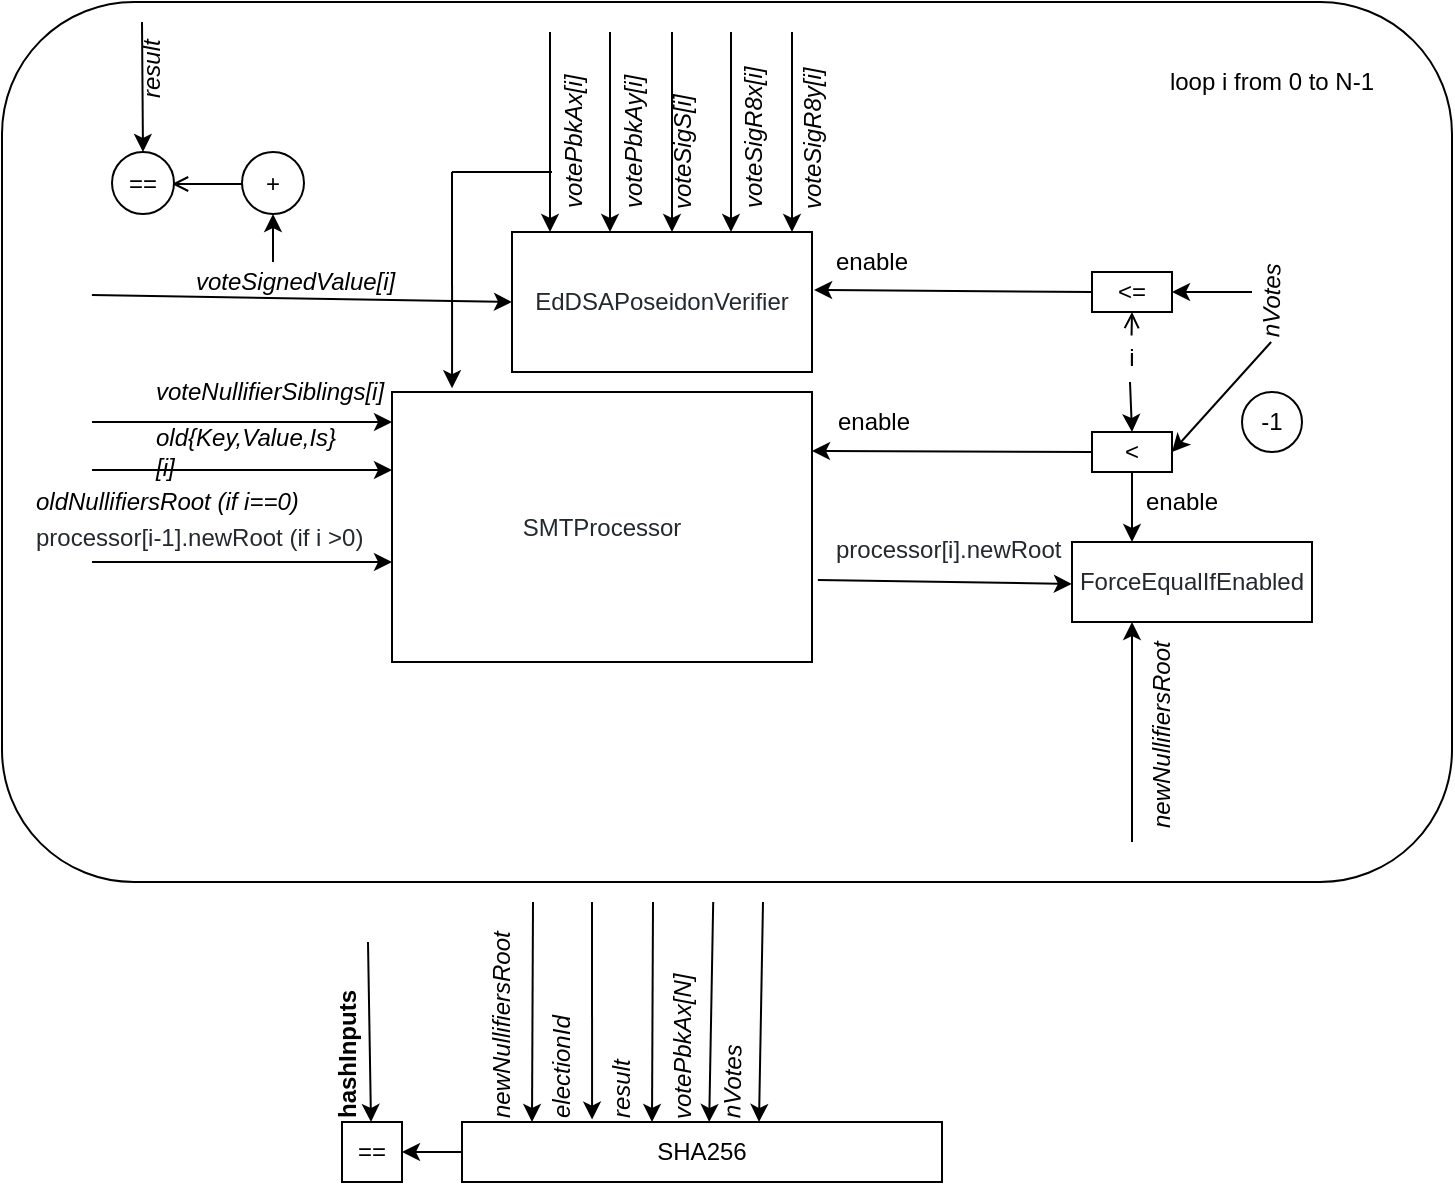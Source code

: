 <mxfile version="15.2.9" type="github">
  <diagram id="CK7ALASXDDAQCwfRXmt8" name="Page-1">
    <mxGraphModel dx="1113" dy="765" grid="1" gridSize="10" guides="1" tooltips="1" connect="1" arrows="1" fold="1" page="1" pageScale="1" pageWidth="827" pageHeight="1169" math="0" shadow="0">
      <root>
        <mxCell id="0" />
        <mxCell id="1" parent="0" />
        <mxCell id="m4OsIsf-5nUJZ5n1nKZZ-86" value="" style="rounded=1;whiteSpace=wrap;html=1;align=center;" vertex="1" parent="1">
          <mxGeometry x="85" y="50" width="725" height="440" as="geometry" />
        </mxCell>
        <mxCell id="m4OsIsf-5nUJZ5n1nKZZ-1" value="SHA256" style="rounded=0;whiteSpace=wrap;html=1;" vertex="1" parent="1">
          <mxGeometry x="315" y="610" width="240" height="30" as="geometry" />
        </mxCell>
        <mxCell id="m4OsIsf-5nUJZ5n1nKZZ-2" value="" style="endArrow=classic;html=1;exitX=1;exitY=1;exitDx=0;exitDy=0;" edge="1" parent="1" source="m4OsIsf-5nUJZ5n1nKZZ-13">
          <mxGeometry width="50" height="50" relative="1" as="geometry">
            <mxPoint x="269.5" y="510" as="sourcePoint" />
            <mxPoint x="269.5" y="610" as="targetPoint" />
          </mxGeometry>
        </mxCell>
        <mxCell id="m4OsIsf-5nUJZ5n1nKZZ-7" value="newNullifiersRoot" style="text;html=1;strokeColor=none;fillColor=none;align=left;verticalAlign=middle;whiteSpace=wrap;rounded=0;rotation=-90;fontStyle=2" vertex="1" parent="1">
          <mxGeometry x="280" y="545" width="110" height="20" as="geometry" />
        </mxCell>
        <mxCell id="m4OsIsf-5nUJZ5n1nKZZ-8" value="electionId" style="text;html=1;strokeColor=none;fillColor=none;align=left;verticalAlign=middle;whiteSpace=wrap;rounded=0;rotation=-90;fontStyle=2" vertex="1" parent="1">
          <mxGeometry x="330" y="565" width="70" height="20" as="geometry" />
        </mxCell>
        <mxCell id="m4OsIsf-5nUJZ5n1nKZZ-10" value="result" style="text;html=1;strokeColor=none;fillColor=none;align=left;verticalAlign=middle;whiteSpace=wrap;rounded=0;rotation=-90;fontStyle=2" vertex="1" parent="1">
          <mxGeometry x="355" y="560" width="80" height="20" as="geometry" />
        </mxCell>
        <mxCell id="m4OsIsf-5nUJZ5n1nKZZ-11" value="nVotes" style="text;html=1;strokeColor=none;fillColor=none;align=left;verticalAlign=middle;whiteSpace=wrap;rounded=0;rotation=-89;fontStyle=2" vertex="1" parent="1">
          <mxGeometry x="425.5" y="575" width="50" height="20" as="geometry" />
        </mxCell>
        <mxCell id="m4OsIsf-5nUJZ5n1nKZZ-12" value="votePbkAx[N]" style="text;html=1;strokeColor=none;fillColor=none;align=left;verticalAlign=middle;whiteSpace=wrap;rounded=0;rotation=-90;fontStyle=2" vertex="1" parent="1">
          <mxGeometry x="384.5" y="560" width="81" height="20" as="geometry" />
        </mxCell>
        <mxCell id="m4OsIsf-5nUJZ5n1nKZZ-13" value="hashInputs" style="text;html=1;strokeColor=none;fillColor=none;align=left;verticalAlign=middle;whiteSpace=wrap;rounded=0;rotation=-90;fontStyle=1" vertex="1" parent="1">
          <mxGeometry x="213" y="555" width="90" height="20" as="geometry" />
        </mxCell>
        <mxCell id="m4OsIsf-5nUJZ5n1nKZZ-15" value="==" style="rounded=0;whiteSpace=wrap;html=1;" vertex="1" parent="1">
          <mxGeometry x="255" y="610" width="30" height="30" as="geometry" />
        </mxCell>
        <mxCell id="m4OsIsf-5nUJZ5n1nKZZ-16" value="" style="endArrow=classic;html=1;entryX=0.25;entryY=1;entryDx=0;entryDy=0;" edge="1" parent="1" target="m4OsIsf-5nUJZ5n1nKZZ-73">
          <mxGeometry width="50" height="50" relative="1" as="geometry">
            <mxPoint x="650" y="470" as="sourcePoint" />
            <mxPoint x="340" y="570" as="targetPoint" />
          </mxGeometry>
        </mxCell>
        <mxCell id="m4OsIsf-5nUJZ5n1nKZZ-18" value="" style="endArrow=classic;html=1;exitX=1;exitY=1;exitDx=0;exitDy=0;" edge="1" parent="1">
          <mxGeometry width="50" height="50" relative="1" as="geometry">
            <mxPoint x="350.5" y="500" as="sourcePoint" />
            <mxPoint x="350" y="610" as="targetPoint" />
          </mxGeometry>
        </mxCell>
        <mxCell id="m4OsIsf-5nUJZ5n1nKZZ-21" value="" style="endArrow=classic;html=1;entryX=0.271;entryY=-0.04;entryDx=0;entryDy=0;entryPerimeter=0;" edge="1" parent="1" target="m4OsIsf-5nUJZ5n1nKZZ-1">
          <mxGeometry width="50" height="50" relative="1" as="geometry">
            <mxPoint x="380" y="500" as="sourcePoint" />
            <mxPoint x="370.25" y="610" as="targetPoint" />
          </mxGeometry>
        </mxCell>
        <mxCell id="m4OsIsf-5nUJZ5n1nKZZ-23" value="" style="endArrow=classic;html=1;exitX=1;exitY=1;exitDx=0;exitDy=0;" edge="1" parent="1">
          <mxGeometry width="50" height="50" relative="1" as="geometry">
            <mxPoint x="410.5" y="500" as="sourcePoint" />
            <mxPoint x="410" y="610" as="targetPoint" />
          </mxGeometry>
        </mxCell>
        <mxCell id="m4OsIsf-5nUJZ5n1nKZZ-24" value="" style="endArrow=classic;html=1;exitX=0;exitY=0.5;exitDx=0;exitDy=0;entryX=1;entryY=0.5;entryDx=0;entryDy=0;" edge="1" parent="1" source="m4OsIsf-5nUJZ5n1nKZZ-1" target="m4OsIsf-5nUJZ5n1nKZZ-15">
          <mxGeometry width="50" height="50" relative="1" as="geometry">
            <mxPoint x="424.5" y="510" as="sourcePoint" />
            <mxPoint x="424" y="620" as="targetPoint" />
          </mxGeometry>
        </mxCell>
        <mxCell id="m4OsIsf-5nUJZ5n1nKZZ-28" value="&amp;lt;=" style="rounded=0;whiteSpace=wrap;html=1;align=center;" vertex="1" parent="1">
          <mxGeometry x="630" y="185" width="40" height="20" as="geometry" />
        </mxCell>
        <mxCell id="m4OsIsf-5nUJZ5n1nKZZ-31" value="&amp;lt;" style="rounded=0;whiteSpace=wrap;html=1;align=center;" vertex="1" parent="1">
          <mxGeometry x="630" y="265" width="40" height="20" as="geometry" />
        </mxCell>
        <mxCell id="m4OsIsf-5nUJZ5n1nKZZ-34" value="" style="endArrow=classic;html=1;exitX=0;exitY=0.5;exitDx=0;exitDy=0;" edge="1" parent="1" source="m4OsIsf-5nUJZ5n1nKZZ-31">
          <mxGeometry width="50" height="50" relative="1" as="geometry">
            <mxPoint x="610" y="275" as="sourcePoint" />
            <mxPoint x="490" y="274.5" as="targetPoint" />
          </mxGeometry>
        </mxCell>
        <mxCell id="m4OsIsf-5nUJZ5n1nKZZ-35" value="&lt;span style=&quot;color: rgb(36 , 41 , 47) ; font-family: , , &amp;quot;sf mono&amp;quot; , &amp;quot;menlo&amp;quot; , &amp;quot;consolas&amp;quot; , &amp;quot;liberation mono&amp;quot; , monospace ; background-color: rgb(255 , 255 , 255)&quot;&gt;EdDSAPoseidonVerifier&lt;/span&gt;" style="rounded=0;whiteSpace=wrap;html=1;align=center;" vertex="1" parent="1">
          <mxGeometry x="340" y="165" width="150" height="70" as="geometry" />
        </mxCell>
        <mxCell id="m4OsIsf-5nUJZ5n1nKZZ-36" value="" style="endArrow=classic;html=1;entryX=1.007;entryY=0.414;entryDx=0;entryDy=0;exitX=0;exitY=0.5;exitDx=0;exitDy=0;entryPerimeter=0;" edge="1" parent="1" source="m4OsIsf-5nUJZ5n1nKZZ-28" target="m4OsIsf-5nUJZ5n1nKZZ-35">
          <mxGeometry width="50" height="50" relative="1" as="geometry">
            <mxPoint x="560" y="355" as="sourcePoint" />
            <mxPoint x="610" y="305" as="targetPoint" />
          </mxGeometry>
        </mxCell>
        <mxCell id="m4OsIsf-5nUJZ5n1nKZZ-37" value="" style="endArrow=classic;html=1;entryX=0;entryY=0.5;entryDx=0;entryDy=0;exitX=0.062;exitY=0.333;exitDx=0;exitDy=0;exitPerimeter=0;" edge="1" parent="1" source="m4OsIsf-5nUJZ5n1nKZZ-86" target="m4OsIsf-5nUJZ5n1nKZZ-35">
          <mxGeometry width="50" height="50" relative="1" as="geometry">
            <mxPoint x="190" y="200" as="sourcePoint" />
            <mxPoint x="250" y="165" as="targetPoint" />
          </mxGeometry>
        </mxCell>
        <mxCell id="m4OsIsf-5nUJZ5n1nKZZ-38" value="votePbkAx[i]" style="text;html=1;strokeColor=none;fillColor=none;align=left;verticalAlign=middle;whiteSpace=wrap;rounded=0;rotation=-90;fontStyle=2" vertex="1" parent="1">
          <mxGeometry x="330" y="105" width="81" height="20" as="geometry" />
        </mxCell>
        <mxCell id="m4OsIsf-5nUJZ5n1nKZZ-39" value="votePbkAy[i]" style="text;html=1;strokeColor=none;fillColor=none;align=left;verticalAlign=middle;whiteSpace=wrap;rounded=0;rotation=-90;fontStyle=2" vertex="1" parent="1">
          <mxGeometry x="360" y="105" width="81" height="20" as="geometry" />
        </mxCell>
        <mxCell id="m4OsIsf-5nUJZ5n1nKZZ-41" value="" style="endArrow=classic;html=1;" edge="1" parent="1">
          <mxGeometry width="50" height="50" relative="1" as="geometry">
            <mxPoint x="359" y="65" as="sourcePoint" />
            <mxPoint x="359" y="165" as="targetPoint" />
          </mxGeometry>
        </mxCell>
        <mxCell id="m4OsIsf-5nUJZ5n1nKZZ-42" value="" style="endArrow=classic;html=1;" edge="1" parent="1">
          <mxGeometry width="50" height="50" relative="1" as="geometry">
            <mxPoint x="389" y="65" as="sourcePoint" />
            <mxPoint x="389" y="165" as="targetPoint" />
          </mxGeometry>
        </mxCell>
        <mxCell id="m4OsIsf-5nUJZ5n1nKZZ-43" value="" style="endArrow=classic;html=1;" edge="1" parent="1">
          <mxGeometry width="50" height="50" relative="1" as="geometry">
            <mxPoint x="420" y="65" as="sourcePoint" />
            <mxPoint x="420" y="165" as="targetPoint" />
          </mxGeometry>
        </mxCell>
        <mxCell id="m4OsIsf-5nUJZ5n1nKZZ-44" value="" style="endArrow=classic;html=1;" edge="1" parent="1">
          <mxGeometry width="50" height="50" relative="1" as="geometry">
            <mxPoint x="449.5" y="65" as="sourcePoint" />
            <mxPoint x="449.5" y="165" as="targetPoint" />
          </mxGeometry>
        </mxCell>
        <mxCell id="m4OsIsf-5nUJZ5n1nKZZ-45" value="" style="endArrow=classic;html=1;" edge="1" parent="1">
          <mxGeometry width="50" height="50" relative="1" as="geometry">
            <mxPoint x="480" y="65" as="sourcePoint" />
            <mxPoint x="480" y="165" as="targetPoint" />
          </mxGeometry>
        </mxCell>
        <mxCell id="m4OsIsf-5nUJZ5n1nKZZ-46" value="voteSigS[i]" style="text;html=1;strokeColor=none;fillColor=none;align=left;verticalAlign=middle;whiteSpace=wrap;rounded=0;rotation=-90;fontStyle=2" vertex="1" parent="1">
          <mxGeometry x="384.5" y="105" width="81" height="20" as="geometry" />
        </mxCell>
        <mxCell id="m4OsIsf-5nUJZ5n1nKZZ-47" value="voteSigR8x[i]" style="text;html=1;strokeColor=none;fillColor=none;align=left;verticalAlign=middle;whiteSpace=wrap;rounded=0;rotation=-90;fontStyle=2" vertex="1" parent="1">
          <mxGeometry x="420" y="105" width="81" height="20" as="geometry" />
        </mxCell>
        <mxCell id="m4OsIsf-5nUJZ5n1nKZZ-48" value="voteSigR8y[i]" style="text;html=1;strokeColor=none;fillColor=none;align=left;verticalAlign=middle;whiteSpace=wrap;rounded=0;rotation=-90;fontStyle=2" vertex="1" parent="1">
          <mxGeometry x="449.5" y="105" width="81" height="20" as="geometry" />
        </mxCell>
        <mxCell id="m4OsIsf-5nUJZ5n1nKZZ-115" style="edgeStyle=orthogonalEdgeStyle;rounded=0;orthogonalLoop=1;jettySize=auto;html=1;entryX=0;entryY=0.5;entryDx=0;entryDy=0;startArrow=open;startFill=0;endArrow=none;endFill=0;" edge="1" parent="1" target="m4OsIsf-5nUJZ5n1nKZZ-101">
          <mxGeometry relative="1" as="geometry">
            <mxPoint x="170" y="141" as="sourcePoint" />
          </mxGeometry>
        </mxCell>
        <mxCell id="m4OsIsf-5nUJZ5n1nKZZ-49" value="voteSignedValue[i]" style="text;html=1;strokeColor=none;fillColor=none;align=left;verticalAlign=middle;whiteSpace=wrap;rounded=0;rotation=0;fontStyle=2" vertex="1" parent="1">
          <mxGeometry x="180" y="180" width="81" height="20" as="geometry" />
        </mxCell>
        <mxCell id="m4OsIsf-5nUJZ5n1nKZZ-52" value="&lt;span style=&quot;color: rgb(36 , 41 , 47) ; font-family: , , &amp;#34;sf mono&amp;#34; , &amp;#34;menlo&amp;#34; , &amp;#34;consolas&amp;#34; , &amp;#34;liberation mono&amp;#34; , monospace ; background-color: rgb(255 , 255 , 255)&quot;&gt;SMTProcessor&lt;/span&gt;" style="rounded=0;whiteSpace=wrap;html=1;align=center;" vertex="1" parent="1">
          <mxGeometry x="280" y="245" width="210" height="135" as="geometry" />
        </mxCell>
        <mxCell id="m4OsIsf-5nUJZ5n1nKZZ-54" value="" style="endArrow=none;html=1;" edge="1" parent="1">
          <mxGeometry width="50" height="50" relative="1" as="geometry">
            <mxPoint x="310" y="135" as="sourcePoint" />
            <mxPoint x="360" y="135" as="targetPoint" />
          </mxGeometry>
        </mxCell>
        <mxCell id="m4OsIsf-5nUJZ5n1nKZZ-55" value="" style="endArrow=classic;html=1;entryX=0.143;entryY=-0.014;entryDx=0;entryDy=0;entryPerimeter=0;" edge="1" parent="1" target="m4OsIsf-5nUJZ5n1nKZZ-52">
          <mxGeometry width="50" height="50" relative="1" as="geometry">
            <mxPoint x="310" y="135" as="sourcePoint" />
            <mxPoint x="600" y="305" as="targetPoint" />
          </mxGeometry>
        </mxCell>
        <mxCell id="m4OsIsf-5nUJZ5n1nKZZ-56" value="" style="endArrow=classic;html=1;entryX=0;entryY=0.5;entryDx=0;entryDy=0;" edge="1" parent="1">
          <mxGeometry width="50" height="50" relative="1" as="geometry">
            <mxPoint x="130" y="260" as="sourcePoint" />
            <mxPoint x="280" y="260" as="targetPoint" />
          </mxGeometry>
        </mxCell>
        <mxCell id="m4OsIsf-5nUJZ5n1nKZZ-57" value="voteNullifierSiblings[i]" style="text;html=1;strokeColor=none;fillColor=none;align=left;verticalAlign=middle;whiteSpace=wrap;rounded=0;rotation=0;fontStyle=2" vertex="1" parent="1">
          <mxGeometry x="160" y="235" width="81" height="20" as="geometry" />
        </mxCell>
        <mxCell id="m4OsIsf-5nUJZ5n1nKZZ-60" value="old{Key,Value,Is}[i]" style="text;html=1;strokeColor=none;fillColor=none;align=left;verticalAlign=middle;whiteSpace=wrap;rounded=0;rotation=0;fontStyle=2" vertex="1" parent="1">
          <mxGeometry x="160" y="265" width="101" height="20" as="geometry" />
        </mxCell>
        <mxCell id="m4OsIsf-5nUJZ5n1nKZZ-61" value="" style="endArrow=classic;html=1;entryX=0;entryY=0.5;entryDx=0;entryDy=0;" edge="1" parent="1">
          <mxGeometry width="50" height="50" relative="1" as="geometry">
            <mxPoint x="130" y="284" as="sourcePoint" />
            <mxPoint x="280" y="284" as="targetPoint" />
          </mxGeometry>
        </mxCell>
        <mxCell id="m4OsIsf-5nUJZ5n1nKZZ-65" value="" style="endArrow=classic;html=1;entryX=0;entryY=0.5;entryDx=0;entryDy=0;" edge="1" parent="1">
          <mxGeometry width="50" height="50" relative="1" as="geometry">
            <mxPoint x="130" y="330" as="sourcePoint" />
            <mxPoint x="280" y="330" as="targetPoint" />
          </mxGeometry>
        </mxCell>
        <mxCell id="m4OsIsf-5nUJZ5n1nKZZ-66" value="&lt;br&gt;&lt;span style=&quot;color: rgb(36 , 41 , 47) ; font-family: , , &amp;#34;sf mono&amp;#34; , &amp;#34;menlo&amp;#34; , &amp;#34;consolas&amp;#34; , &amp;#34;liberation mono&amp;#34; , monospace ; background-color: rgb(255 , 255 , 255)&quot;&gt;processor[i-1].newRoot (if i &amp;gt;0)&lt;/span&gt;" style="text;html=1;strokeColor=none;fillColor=none;align=left;verticalAlign=middle;whiteSpace=wrap;rounded=0;rotation=0;" vertex="1" parent="1">
          <mxGeometry x="100" y="300" width="170" height="20" as="geometry" />
        </mxCell>
        <mxCell id="m4OsIsf-5nUJZ5n1nKZZ-69" value="" style="endArrow=classic;html=1;exitX=1.014;exitY=0.696;exitDx=0;exitDy=0;exitPerimeter=0;entryX=0.863;entryY=1.033;entryDx=0;entryDy=0;entryPerimeter=0;" edge="1" parent="1" source="m4OsIsf-5nUJZ5n1nKZZ-52" target="m4OsIsf-5nUJZ5n1nKZZ-70">
          <mxGeometry width="50" height="50" relative="1" as="geometry">
            <mxPoint x="720" y="340" as="sourcePoint" />
            <mxPoint x="660" y="340" as="targetPoint" />
          </mxGeometry>
        </mxCell>
        <mxCell id="m4OsIsf-5nUJZ5n1nKZZ-70" value="&lt;span style=&quot;color: rgb(36 , 41 , 47) ; font-family: &amp;#34;helvetica&amp;#34; ; font-size: 12px ; font-style: normal ; font-weight: 400 ; letter-spacing: normal ; text-align: left ; text-indent: 0px ; text-transform: none ; word-spacing: 0px ; background-color: rgb(255 , 255 , 255) ; display: inline ; float: none&quot;&gt;processor[i].newRoot&lt;/span&gt;" style="text;whiteSpace=wrap;html=1;" vertex="1" parent="1">
          <mxGeometry x="500" y="310" width="139" height="30" as="geometry" />
        </mxCell>
        <mxCell id="m4OsIsf-5nUJZ5n1nKZZ-71" value="oldNullifiersRoot (if i==0)" style="text;html=1;strokeColor=none;fillColor=none;align=left;verticalAlign=middle;whiteSpace=wrap;rounded=0;rotation=0;fontStyle=2" vertex="1" parent="1">
          <mxGeometry x="100" y="290" width="170" height="20" as="geometry" />
        </mxCell>
        <mxCell id="m4OsIsf-5nUJZ5n1nKZZ-73" value="&lt;span style=&quot;color: rgb(36 , 41 , 47) ; text-align: left ; background-color: rgb(255 , 255 , 255)&quot;&gt;ForceEqualIfEnabled&lt;/span&gt;" style="rounded=0;whiteSpace=wrap;html=1;align=center;" vertex="1" parent="1">
          <mxGeometry x="620" y="320" width="120" height="40" as="geometry" />
        </mxCell>
        <mxCell id="m4OsIsf-5nUJZ5n1nKZZ-77" value="" style="endArrow=classic;html=1;exitX=0.5;exitY=1;exitDx=0;exitDy=0;entryX=0.25;entryY=0;entryDx=0;entryDy=0;" edge="1" parent="1" source="m4OsIsf-5nUJZ5n1nKZZ-31" target="m4OsIsf-5nUJZ5n1nKZZ-73">
          <mxGeometry width="50" height="50" relative="1" as="geometry">
            <mxPoint x="390" y="400" as="sourcePoint" />
            <mxPoint x="440" y="350" as="targetPoint" />
          </mxGeometry>
        </mxCell>
        <mxCell id="m4OsIsf-5nUJZ5n1nKZZ-79" value="newNullifiersRoot" style="text;html=1;strokeColor=none;fillColor=none;align=left;verticalAlign=middle;whiteSpace=wrap;rounded=0;rotation=-90;fontStyle=2" vertex="1" parent="1">
          <mxGeometry x="610" y="400" width="110" height="20" as="geometry" />
        </mxCell>
        <mxCell id="m4OsIsf-5nUJZ5n1nKZZ-83" value="" style="endArrow=classic;html=1;entryX=0.515;entryY=0;entryDx=0;entryDy=0;entryPerimeter=0;" edge="1" parent="1" target="m4OsIsf-5nUJZ5n1nKZZ-1">
          <mxGeometry width="50" height="50" relative="1" as="geometry">
            <mxPoint x="440.6" y="500" as="sourcePoint" />
            <mxPoint x="440.6" y="600" as="targetPoint" />
          </mxGeometry>
        </mxCell>
        <mxCell id="m4OsIsf-5nUJZ5n1nKZZ-93" value="" style="edgeStyle=orthogonalEdgeStyle;rounded=0;orthogonalLoop=1;jettySize=auto;html=1;entryX=1;entryY=0.5;entryDx=0;entryDy=0;" edge="1" parent="1" source="m4OsIsf-5nUJZ5n1nKZZ-84" target="m4OsIsf-5nUJZ5n1nKZZ-28">
          <mxGeometry relative="1" as="geometry" />
        </mxCell>
        <mxCell id="m4OsIsf-5nUJZ5n1nKZZ-84" value="nVotes" style="text;html=1;strokeColor=none;fillColor=none;align=left;verticalAlign=middle;whiteSpace=wrap;rounded=0;rotation=-89;fontStyle=2" vertex="1" parent="1">
          <mxGeometry x="695" y="185" width="50" height="20" as="geometry" />
        </mxCell>
        <mxCell id="m4OsIsf-5nUJZ5n1nKZZ-87" value="loop i from 0 to N-1" style="text;html=1;strokeColor=none;fillColor=none;align=center;verticalAlign=middle;whiteSpace=wrap;rounded=0;" vertex="1" parent="1">
          <mxGeometry x="660" y="80" width="120" height="20" as="geometry" />
        </mxCell>
        <mxCell id="m4OsIsf-5nUJZ5n1nKZZ-89" value="i" style="text;html=1;strokeColor=none;fillColor=none;align=center;verticalAlign=middle;whiteSpace=wrap;rounded=0;" vertex="1" parent="1">
          <mxGeometry x="630" y="218" width="40" height="20" as="geometry" />
        </mxCell>
        <mxCell id="m4OsIsf-5nUJZ5n1nKZZ-95" value="" style="endArrow=classic;html=1;entryX=0.5;entryY=0;entryDx=0;entryDy=0;" edge="1" parent="1" target="m4OsIsf-5nUJZ5n1nKZZ-31">
          <mxGeometry width="50" height="50" relative="1" as="geometry">
            <mxPoint x="649" y="240" as="sourcePoint" />
            <mxPoint x="500" y="340" as="targetPoint" />
          </mxGeometry>
        </mxCell>
        <mxCell id="m4OsIsf-5nUJZ5n1nKZZ-97" value="" style="endArrow=none;html=1;exitX=0.5;exitY=1;exitDx=0;exitDy=0;entryX=0.779;entryY=0.379;entryDx=0;entryDy=0;entryPerimeter=0;startArrow=open;startFill=0;endFill=0;" edge="1" parent="1" source="m4OsIsf-5nUJZ5n1nKZZ-28" target="m4OsIsf-5nUJZ5n1nKZZ-86">
          <mxGeometry width="50" height="50" relative="1" as="geometry">
            <mxPoint x="450" y="390" as="sourcePoint" />
            <mxPoint x="500" y="340" as="targetPoint" />
          </mxGeometry>
        </mxCell>
        <mxCell id="m4OsIsf-5nUJZ5n1nKZZ-98" value="" style="endArrow=classic;html=1;exitX=0;exitY=0.5;exitDx=0;exitDy=0;entryX=1;entryY=0.5;entryDx=0;entryDy=0;" edge="1" parent="1" source="m4OsIsf-5nUJZ5n1nKZZ-84" target="m4OsIsf-5nUJZ5n1nKZZ-31">
          <mxGeometry width="50" height="50" relative="1" as="geometry">
            <mxPoint x="450" y="390" as="sourcePoint" />
            <mxPoint x="500" y="340" as="targetPoint" />
          </mxGeometry>
        </mxCell>
        <mxCell id="m4OsIsf-5nUJZ5n1nKZZ-101" value="+" style="ellipse;whiteSpace=wrap;html=1;aspect=fixed;align=center;" vertex="1" parent="1">
          <mxGeometry x="205" y="125" width="31" height="31" as="geometry" />
        </mxCell>
        <mxCell id="m4OsIsf-5nUJZ5n1nKZZ-102" value="-1" style="ellipse;whiteSpace=wrap;html=1;aspect=fixed;align=center;" vertex="1" parent="1">
          <mxGeometry x="705" y="245" width="30" height="30" as="geometry" />
        </mxCell>
        <mxCell id="m4OsIsf-5nUJZ5n1nKZZ-106" value="" style="endArrow=classic;html=1;entryX=0.5;entryY=0;entryDx=0;entryDy=0;exitX=1;exitY=0.25;exitDx=0;exitDy=0;" edge="1" parent="1" source="m4OsIsf-5nUJZ5n1nKZZ-117" target="m4OsIsf-5nUJZ5n1nKZZ-112">
          <mxGeometry width="50" height="50" relative="1" as="geometry">
            <mxPoint x="155" y="125" as="sourcePoint" />
            <mxPoint x="205" y="75" as="targetPoint" />
          </mxGeometry>
        </mxCell>
        <mxCell id="m4OsIsf-5nUJZ5n1nKZZ-111" value="" style="endArrow=classic;html=1;exitX=0.5;exitY=0;exitDx=0;exitDy=0;" edge="1" parent="1" source="m4OsIsf-5nUJZ5n1nKZZ-49" target="m4OsIsf-5nUJZ5n1nKZZ-101">
          <mxGeometry width="50" height="50" relative="1" as="geometry">
            <mxPoint x="450" y="390" as="sourcePoint" />
            <mxPoint x="500" y="340" as="targetPoint" />
          </mxGeometry>
        </mxCell>
        <mxCell id="m4OsIsf-5nUJZ5n1nKZZ-112" value="==" style="ellipse;whiteSpace=wrap;html=1;aspect=fixed;align=center;" vertex="1" parent="1">
          <mxGeometry x="140" y="125" width="31" height="31" as="geometry" />
        </mxCell>
        <mxCell id="m4OsIsf-5nUJZ5n1nKZZ-117" value="result" style="text;html=1;strokeColor=none;fillColor=none;align=left;verticalAlign=middle;whiteSpace=wrap;rounded=0;rotation=-90;fontStyle=2" vertex="1" parent="1">
          <mxGeometry x="140" y="70" width="40" height="20" as="geometry" />
        </mxCell>
        <mxCell id="m4OsIsf-5nUJZ5n1nKZZ-120" value="" style="endArrow=classic;html=1;entryX=0.515;entryY=0;entryDx=0;entryDy=0;entryPerimeter=0;" edge="1" parent="1">
          <mxGeometry width="50" height="50" relative="1" as="geometry">
            <mxPoint x="465.5" y="500" as="sourcePoint" />
            <mxPoint x="463.5" y="610" as="targetPoint" />
          </mxGeometry>
        </mxCell>
        <mxCell id="m4OsIsf-5nUJZ5n1nKZZ-121" value="enable" style="text;html=1;strokeColor=none;fillColor=none;align=center;verticalAlign=middle;whiteSpace=wrap;rounded=0;" vertex="1" parent="1">
          <mxGeometry x="500" y="170" width="40" height="20" as="geometry" />
        </mxCell>
        <mxCell id="m4OsIsf-5nUJZ5n1nKZZ-122" value="enable" style="text;html=1;strokeColor=none;fillColor=none;align=center;verticalAlign=middle;whiteSpace=wrap;rounded=0;" vertex="1" parent="1">
          <mxGeometry x="501" y="250" width="40" height="20" as="geometry" />
        </mxCell>
        <mxCell id="m4OsIsf-5nUJZ5n1nKZZ-123" value="enable" style="text;html=1;strokeColor=none;fillColor=none;align=center;verticalAlign=middle;whiteSpace=wrap;rounded=0;" vertex="1" parent="1">
          <mxGeometry x="655" y="290" width="40" height="20" as="geometry" />
        </mxCell>
      </root>
    </mxGraphModel>
  </diagram>
</mxfile>

